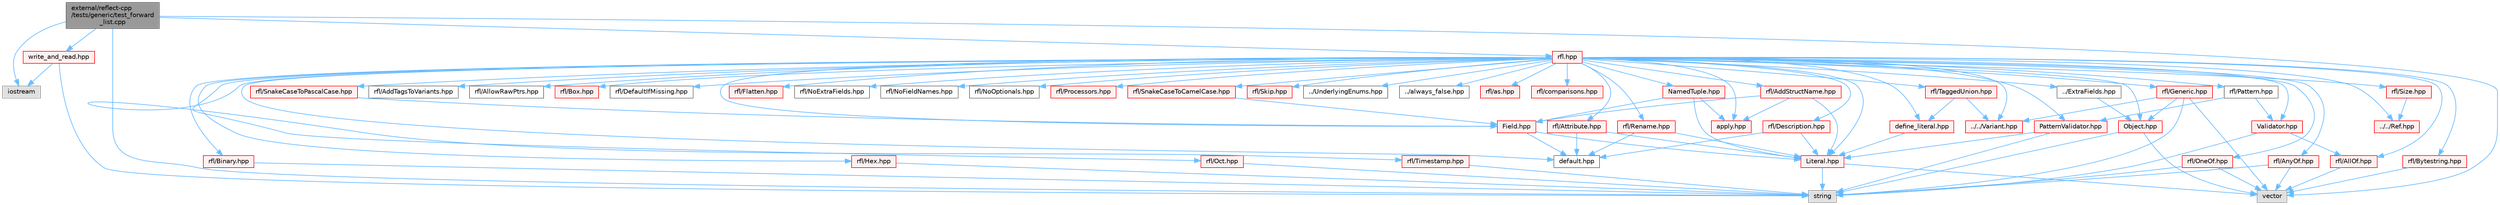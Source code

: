 digraph "external/reflect-cpp/tests/generic/test_forward_list.cpp"
{
 // LATEX_PDF_SIZE
  bgcolor="transparent";
  edge [fontname=Helvetica,fontsize=10,labelfontname=Helvetica,labelfontsize=10];
  node [fontname=Helvetica,fontsize=10,shape=box,height=0.2,width=0.4];
  Node1 [id="Node000001",label="external/reflect-cpp\l/tests/generic/test_forward\l_list.cpp",height=0.2,width=0.4,color="gray40", fillcolor="grey60", style="filled", fontcolor="black",tooltip=" "];
  Node1 -> Node2 [id="edge97_Node000001_Node000002",color="steelblue1",style="solid",tooltip=" "];
  Node2 [id="Node000002",label="iostream",height=0.2,width=0.4,color="grey60", fillcolor="#E0E0E0", style="filled",tooltip=" "];
  Node1 -> Node3 [id="edge98_Node000001_Node000003",color="steelblue1",style="solid",tooltip=" "];
  Node3 [id="Node000003",label="rfl.hpp",height=0.2,width=0.4,color="red", fillcolor="#FFF0F0", style="filled",URL="$rfl_8hpp.html",tooltip=" "];
  Node3 -> Node4 [id="edge99_Node000003_Node000004",color="steelblue1",style="solid",tooltip=" "];
  Node4 [id="Node000004",label="rfl/AddStructName.hpp",height=0.2,width=0.4,color="red", fillcolor="#FFF0F0", style="filled",URL="$_add_struct_name_8hpp.html",tooltip=" "];
  Node4 -> Node6 [id="edge100_Node000004_Node000006",color="steelblue1",style="solid",tooltip=" "];
  Node6 [id="Node000006",label="Field.hpp",height=0.2,width=0.4,color="red", fillcolor="#FFF0F0", style="filled",URL="$_field_8hpp.html",tooltip=" "];
  Node6 -> Node11 [id="edge101_Node000006_Node000011",color="steelblue1",style="solid",tooltip=" "];
  Node11 [id="Node000011",label="Literal.hpp",height=0.2,width=0.4,color="red", fillcolor="#FFF0F0", style="filled",URL="$_literal_8hpp.html",tooltip=" "];
  Node11 -> Node15 [id="edge102_Node000011_Node000015",color="steelblue1",style="solid",tooltip=" "];
  Node15 [id="Node000015",label="string",height=0.2,width=0.4,color="grey60", fillcolor="#E0E0E0", style="filled",tooltip=" "];
  Node11 -> Node16 [id="edge103_Node000011_Node000016",color="steelblue1",style="solid",tooltip=" "];
  Node16 [id="Node000016",label="vector",height=0.2,width=0.4,color="grey60", fillcolor="#E0E0E0", style="filled",tooltip=" "];
  Node6 -> Node32 [id="edge104_Node000006_Node000032",color="steelblue1",style="solid",tooltip=" "];
  Node32 [id="Node000032",label="default.hpp",height=0.2,width=0.4,color="grey40", fillcolor="white", style="filled",URL="$default_8hpp.html",tooltip=" "];
  Node4 -> Node11 [id="edge105_Node000004_Node000011",color="steelblue1",style="solid",tooltip=" "];
  Node4 -> Node37 [id="edge106_Node000004_Node000037",color="steelblue1",style="solid",tooltip=" "];
  Node37 [id="Node000037",label="apply.hpp",height=0.2,width=0.4,color="red", fillcolor="#FFF0F0", style="filled",URL="$apply_8hpp.html",tooltip=" "];
  Node3 -> Node54 [id="edge107_Node000003_Node000054",color="steelblue1",style="solid",tooltip=" "];
  Node54 [id="Node000054",label="rfl/AddTagsToVariants.hpp",height=0.2,width=0.4,color="grey40", fillcolor="white", style="filled",URL="$_add_tags_to_variants_8hpp.html",tooltip=" "];
  Node3 -> Node55 [id="edge108_Node000003_Node000055",color="steelblue1",style="solid",tooltip=" "];
  Node55 [id="Node000055",label="rfl/AllOf.hpp",height=0.2,width=0.4,color="red", fillcolor="#FFF0F0", style="filled",URL="$_all_of_8hpp.html",tooltip=" "];
  Node55 -> Node16 [id="edge109_Node000055_Node000016",color="steelblue1",style="solid",tooltip=" "];
  Node3 -> Node64 [id="edge110_Node000003_Node000064",color="steelblue1",style="solid",tooltip=" "];
  Node64 [id="Node000064",label="rfl/AllowRawPtrs.hpp",height=0.2,width=0.4,color="grey40", fillcolor="white", style="filled",URL="$_allow_raw_ptrs_8hpp.html",tooltip=" "];
  Node3 -> Node65 [id="edge111_Node000003_Node000065",color="steelblue1",style="solid",tooltip=" "];
  Node65 [id="Node000065",label="rfl/AnyOf.hpp",height=0.2,width=0.4,color="red", fillcolor="#FFF0F0", style="filled",URL="$_any_of_8hpp.html",tooltip=" "];
  Node65 -> Node15 [id="edge112_Node000065_Node000015",color="steelblue1",style="solid",tooltip=" "];
  Node65 -> Node16 [id="edge113_Node000065_Node000016",color="steelblue1",style="solid",tooltip=" "];
  Node3 -> Node67 [id="edge114_Node000003_Node000067",color="steelblue1",style="solid",tooltip=" "];
  Node67 [id="Node000067",label="rfl/Attribute.hpp",height=0.2,width=0.4,color="red", fillcolor="#FFF0F0", style="filled",URL="$_attribute_8hpp.html",tooltip=" "];
  Node67 -> Node11 [id="edge115_Node000067_Node000011",color="steelblue1",style="solid",tooltip=" "];
  Node67 -> Node32 [id="edge116_Node000067_Node000032",color="steelblue1",style="solid",tooltip=" "];
  Node3 -> Node68 [id="edge117_Node000003_Node000068",color="steelblue1",style="solid",tooltip=" "];
  Node68 [id="Node000068",label="rfl/Binary.hpp",height=0.2,width=0.4,color="red", fillcolor="#FFF0F0", style="filled",URL="$_binary_8hpp.html",tooltip=" "];
  Node68 -> Node15 [id="edge118_Node000068_Node000015",color="steelblue1",style="solid",tooltip=" "];
  Node3 -> Node70 [id="edge119_Node000003_Node000070",color="steelblue1",style="solid",tooltip=" "];
  Node70 [id="Node000070",label="rfl/Box.hpp",height=0.2,width=0.4,color="red", fillcolor="#FFF0F0", style="filled",URL="$_box_8hpp.html",tooltip=" "];
  Node3 -> Node71 [id="edge120_Node000003_Node000071",color="steelblue1",style="solid",tooltip=" "];
  Node71 [id="Node000071",label="rfl/Bytestring.hpp",height=0.2,width=0.4,color="red", fillcolor="#FFF0F0", style="filled",URL="$_bytestring_8hpp.html",tooltip=" "];
  Node71 -> Node16 [id="edge121_Node000071_Node000016",color="steelblue1",style="solid",tooltip=" "];
  Node3 -> Node72 [id="edge122_Node000003_Node000072",color="steelblue1",style="solid",tooltip=" "];
  Node72 [id="Node000072",label="rfl/DefaultIfMissing.hpp",height=0.2,width=0.4,color="grey40", fillcolor="white", style="filled",URL="$_default_if_missing_8hpp.html",tooltip=" "];
  Node3 -> Node73 [id="edge123_Node000003_Node000073",color="steelblue1",style="solid",tooltip=" "];
  Node73 [id="Node000073",label="rfl/Description.hpp",height=0.2,width=0.4,color="red", fillcolor="#FFF0F0", style="filled",URL="$_description_8hpp.html",tooltip=" "];
  Node73 -> Node11 [id="edge124_Node000073_Node000011",color="steelblue1",style="solid",tooltip=" "];
  Node73 -> Node32 [id="edge125_Node000073_Node000032",color="steelblue1",style="solid",tooltip=" "];
  Node3 -> Node48 [id="edge126_Node000003_Node000048",color="steelblue1",style="solid",tooltip=" "];
  Node48 [id="Node000048",label="../ExtraFields.hpp",height=0.2,width=0.4,color="grey40", fillcolor="white", style="filled",URL="$_extra_fields_8hpp.html",tooltip=" "];
  Node48 -> Node49 [id="edge127_Node000048_Node000049",color="steelblue1",style="solid",tooltip=" "];
  Node49 [id="Node000049",label="Object.hpp",height=0.2,width=0.4,color="red", fillcolor="#FFF0F0", style="filled",URL="$_object_8hpp.html",tooltip=" "];
  Node49 -> Node15 [id="edge128_Node000049_Node000015",color="steelblue1",style="solid",tooltip=" "];
  Node49 -> Node16 [id="edge129_Node000049_Node000016",color="steelblue1",style="solid",tooltip=" "];
  Node3 -> Node6 [id="edge130_Node000003_Node000006",color="steelblue1",style="solid",tooltip=" "];
  Node3 -> Node74 [id="edge131_Node000003_Node000074",color="steelblue1",style="solid",tooltip=" "];
  Node74 [id="Node000074",label="rfl/Flatten.hpp",height=0.2,width=0.4,color="red", fillcolor="#FFF0F0", style="filled",URL="$_flatten_8hpp.html",tooltip=" "];
  Node3 -> Node75 [id="edge132_Node000003_Node000075",color="steelblue1",style="solid",tooltip=" "];
  Node75 [id="Node000075",label="rfl/Generic.hpp",height=0.2,width=0.4,color="red", fillcolor="#FFF0F0", style="filled",URL="$_generic_8hpp.html",tooltip=" "];
  Node75 -> Node15 [id="edge133_Node000075_Node000015",color="steelblue1",style="solid",tooltip=" "];
  Node75 -> Node16 [id="edge134_Node000075_Node000016",color="steelblue1",style="solid",tooltip=" "];
  Node75 -> Node49 [id="edge135_Node000075_Node000049",color="steelblue1",style="solid",tooltip=" "];
  Node75 -> Node59 [id="edge136_Node000075_Node000059",color="steelblue1",style="solid",tooltip=" "];
  Node59 [id="Node000059",label="../../Variant.hpp",height=0.2,width=0.4,color="red", fillcolor="#FFF0F0", style="filled",URL="$_variant_8hpp.html",tooltip=" "];
  Node3 -> Node77 [id="edge137_Node000003_Node000077",color="steelblue1",style="solid",tooltip=" "];
  Node77 [id="Node000077",label="rfl/Hex.hpp",height=0.2,width=0.4,color="red", fillcolor="#FFF0F0", style="filled",URL="$_hex_8hpp.html",tooltip=" "];
  Node77 -> Node15 [id="edge138_Node000077_Node000015",color="steelblue1",style="solid",tooltip=" "];
  Node3 -> Node11 [id="edge139_Node000003_Node000011",color="steelblue1",style="solid",tooltip=" "];
  Node3 -> Node42 [id="edge140_Node000003_Node000042",color="steelblue1",style="solid",tooltip=" "];
  Node42 [id="Node000042",label="NamedTuple.hpp",height=0.2,width=0.4,color="red", fillcolor="#FFF0F0", style="filled",URL="$_named_tuple_8hpp.html",tooltip=" "];
  Node42 -> Node6 [id="edge141_Node000042_Node000006",color="steelblue1",style="solid",tooltip=" "];
  Node42 -> Node11 [id="edge142_Node000042_Node000011",color="steelblue1",style="solid",tooltip=" "];
  Node42 -> Node37 [id="edge143_Node000042_Node000037",color="steelblue1",style="solid",tooltip=" "];
  Node3 -> Node78 [id="edge144_Node000003_Node000078",color="steelblue1",style="solid",tooltip=" "];
  Node78 [id="Node000078",label="rfl/NoExtraFields.hpp",height=0.2,width=0.4,color="grey40", fillcolor="white", style="filled",URL="$_no_extra_fields_8hpp.html",tooltip=" "];
  Node3 -> Node79 [id="edge145_Node000003_Node000079",color="steelblue1",style="solid",tooltip=" "];
  Node79 [id="Node000079",label="rfl/NoFieldNames.hpp",height=0.2,width=0.4,color="grey40", fillcolor="white", style="filled",URL="$_no_field_names_8hpp.html",tooltip=" "];
  Node3 -> Node80 [id="edge146_Node000003_Node000080",color="steelblue1",style="solid",tooltip=" "];
  Node80 [id="Node000080",label="rfl/NoOptionals.hpp",height=0.2,width=0.4,color="grey40", fillcolor="white", style="filled",URL="$_no_optionals_8hpp.html",tooltip=" "];
  Node3 -> Node49 [id="edge147_Node000003_Node000049",color="steelblue1",style="solid",tooltip=" "];
  Node3 -> Node81 [id="edge148_Node000003_Node000081",color="steelblue1",style="solid",tooltip=" "];
  Node81 [id="Node000081",label="rfl/Oct.hpp",height=0.2,width=0.4,color="red", fillcolor="#FFF0F0", style="filled",URL="$_oct_8hpp.html",tooltip=" "];
  Node81 -> Node15 [id="edge149_Node000081_Node000015",color="steelblue1",style="solid",tooltip=" "];
  Node3 -> Node83 [id="edge150_Node000003_Node000083",color="steelblue1",style="solid",tooltip=" "];
  Node83 [id="Node000083",label="rfl/OneOf.hpp",height=0.2,width=0.4,color="red", fillcolor="#FFF0F0", style="filled",URL="$_one_of_8hpp.html",tooltip=" "];
  Node83 -> Node15 [id="edge151_Node000083_Node000015",color="steelblue1",style="solid",tooltip=" "];
  Node83 -> Node16 [id="edge152_Node000083_Node000016",color="steelblue1",style="solid",tooltip=" "];
  Node3 -> Node84 [id="edge153_Node000003_Node000084",color="steelblue1",style="solid",tooltip=" "];
  Node84 [id="Node000084",label="rfl/Pattern.hpp",height=0.2,width=0.4,color="grey40", fillcolor="white", style="filled",URL="$_pattern_8hpp.html",tooltip=" "];
  Node84 -> Node85 [id="edge154_Node000084_Node000085",color="steelblue1",style="solid",tooltip=" "];
  Node85 [id="Node000085",label="PatternValidator.hpp",height=0.2,width=0.4,color="red", fillcolor="#FFF0F0", style="filled",URL="$_pattern_validator_8hpp.html",tooltip=" "];
  Node85 -> Node15 [id="edge155_Node000085_Node000015",color="steelblue1",style="solid",tooltip=" "];
  Node85 -> Node11 [id="edge156_Node000085_Node000011",color="steelblue1",style="solid",tooltip=" "];
  Node84 -> Node89 [id="edge157_Node000084_Node000089",color="steelblue1",style="solid",tooltip=" "];
  Node89 [id="Node000089",label="Validator.hpp",height=0.2,width=0.4,color="red", fillcolor="#FFF0F0", style="filled",URL="$_validator_8hpp.html",tooltip=" "];
  Node89 -> Node15 [id="edge158_Node000089_Node000015",color="steelblue1",style="solid",tooltip=" "];
  Node89 -> Node55 [id="edge159_Node000089_Node000055",color="steelblue1",style="solid",tooltip=" "];
  Node3 -> Node85 [id="edge160_Node000003_Node000085",color="steelblue1",style="solid",tooltip=" "];
  Node3 -> Node91 [id="edge161_Node000003_Node000091",color="steelblue1",style="solid",tooltip=" "];
  Node91 [id="Node000091",label="rfl/Processors.hpp",height=0.2,width=0.4,color="red", fillcolor="#FFF0F0", style="filled",URL="$_processors_8hpp.html",tooltip=" "];
  Node3 -> Node58 [id="edge162_Node000003_Node000058",color="steelblue1",style="solid",tooltip=" "];
  Node58 [id="Node000058",label="../../Ref.hpp",height=0.2,width=0.4,color="red", fillcolor="#FFF0F0", style="filled",URL="$_ref_8hpp.html",tooltip=" "];
  Node3 -> Node100 [id="edge163_Node000003_Node000100",color="steelblue1",style="solid",tooltip=" "];
  Node100 [id="Node000100",label="rfl/Rename.hpp",height=0.2,width=0.4,color="red", fillcolor="#FFF0F0", style="filled",URL="$_rename_8hpp.html",tooltip=" "];
  Node100 -> Node11 [id="edge164_Node000100_Node000011",color="steelblue1",style="solid",tooltip=" "];
  Node100 -> Node32 [id="edge165_Node000100_Node000032",color="steelblue1",style="solid",tooltip=" "];
  Node3 -> Node101 [id="edge166_Node000003_Node000101",color="steelblue1",style="solid",tooltip=" "];
  Node101 [id="Node000101",label="rfl/Size.hpp",height=0.2,width=0.4,color="red", fillcolor="#FFF0F0", style="filled",URL="$_size_8hpp.html",tooltip=" "];
  Node101 -> Node58 [id="edge167_Node000101_Node000058",color="steelblue1",style="solid",tooltip=" "];
  Node3 -> Node102 [id="edge168_Node000003_Node000102",color="steelblue1",style="solid",tooltip=" "];
  Node102 [id="Node000102",label="rfl/Skip.hpp",height=0.2,width=0.4,color="red", fillcolor="#FFF0F0", style="filled",URL="$_skip_8hpp.html",tooltip=" "];
  Node3 -> Node104 [id="edge169_Node000003_Node000104",color="steelblue1",style="solid",tooltip=" "];
  Node104 [id="Node000104",label="rfl/SnakeCaseToCamelCase.hpp",height=0.2,width=0.4,color="red", fillcolor="#FFF0F0", style="filled",URL="$_snake_case_to_camel_case_8hpp.html",tooltip=" "];
  Node104 -> Node6 [id="edge170_Node000104_Node000006",color="steelblue1",style="solid",tooltip=" "];
  Node3 -> Node107 [id="edge171_Node000003_Node000107",color="steelblue1",style="solid",tooltip=" "];
  Node107 [id="Node000107",label="rfl/SnakeCaseToPascalCase.hpp",height=0.2,width=0.4,color="red", fillcolor="#FFF0F0", style="filled",URL="$_snake_case_to_pascal_case_8hpp.html",tooltip=" "];
  Node107 -> Node6 [id="edge172_Node000107_Node000006",color="steelblue1",style="solid",tooltip=" "];
  Node3 -> Node108 [id="edge173_Node000003_Node000108",color="steelblue1",style="solid",tooltip=" "];
  Node108 [id="Node000108",label="rfl/TaggedUnion.hpp",height=0.2,width=0.4,color="red", fillcolor="#FFF0F0", style="filled",URL="$_tagged_union_8hpp.html",tooltip=" "];
  Node108 -> Node59 [id="edge174_Node000108_Node000059",color="steelblue1",style="solid",tooltip=" "];
  Node108 -> Node109 [id="edge175_Node000108_Node000109",color="steelblue1",style="solid",tooltip=" "];
  Node109 [id="Node000109",label="define_literal.hpp",height=0.2,width=0.4,color="red", fillcolor="#FFF0F0", style="filled",URL="$define__literal_8hpp.html",tooltip=" "];
  Node109 -> Node11 [id="edge176_Node000109_Node000011",color="steelblue1",style="solid",tooltip=" "];
  Node3 -> Node150 [id="edge177_Node000003_Node000150",color="steelblue1",style="solid",tooltip=" "];
  Node150 [id="Node000150",label="rfl/Timestamp.hpp",height=0.2,width=0.4,color="red", fillcolor="#FFF0F0", style="filled",URL="$_timestamp_8hpp.html",tooltip=" "];
  Node150 -> Node15 [id="edge178_Node000150_Node000015",color="steelblue1",style="solid",tooltip=" "];
  Node3 -> Node99 [id="edge179_Node000003_Node000099",color="steelblue1",style="solid",tooltip=" "];
  Node99 [id="Node000099",label="../UnderlyingEnums.hpp",height=0.2,width=0.4,color="grey40", fillcolor="white", style="filled",URL="$_underlying_enums_8hpp.html",tooltip=" "];
  Node3 -> Node89 [id="edge180_Node000003_Node000089",color="steelblue1",style="solid",tooltip=" "];
  Node3 -> Node59 [id="edge181_Node000003_Node000059",color="steelblue1",style="solid",tooltip=" "];
  Node3 -> Node116 [id="edge182_Node000003_Node000116",color="steelblue1",style="solid",tooltip=" "];
  Node116 [id="Node000116",label="../always_false.hpp",height=0.2,width=0.4,color="grey40", fillcolor="white", style="filled",URL="$always__false_8hpp.html",tooltip=" "];
  Node3 -> Node37 [id="edge183_Node000003_Node000037",color="steelblue1",style="solid",tooltip=" "];
  Node3 -> Node153 [id="edge184_Node000003_Node000153",color="steelblue1",style="solid",tooltip=" "];
  Node153 [id="Node000153",label="rfl/as.hpp",height=0.2,width=0.4,color="red", fillcolor="#FFF0F0", style="filled",URL="$as_8hpp.html",tooltip=" "];
  Node3 -> Node163 [id="edge185_Node000003_Node000163",color="steelblue1",style="solid",tooltip=" "];
  Node163 [id="Node000163",label="rfl/comparisons.hpp",height=0.2,width=0.4,color="red", fillcolor="#FFF0F0", style="filled",URL="$comparisons_8hpp.html",tooltip=" "];
  Node3 -> Node32 [id="edge186_Node000003_Node000032",color="steelblue1",style="solid",tooltip=" "];
  Node3 -> Node109 [id="edge187_Node000003_Node000109",color="steelblue1",style="solid",tooltip=" "];
  Node1 -> Node15 [id="edge188_Node000001_Node000015",color="steelblue1",style="solid",tooltip=" "];
  Node1 -> Node16 [id="edge189_Node000001_Node000016",color="steelblue1",style="solid",tooltip=" "];
  Node1 -> Node296 [id="edge190_Node000001_Node000296",color="steelblue1",style="solid",tooltip=" "];
  Node296 [id="Node000296",label="write_and_read.hpp",height=0.2,width=0.4,color="red", fillcolor="#FFF0F0", style="filled",URL="$generic_2write__and__read_8hpp.html",tooltip=" "];
  Node296 -> Node2 [id="edge191_Node000296_Node000002",color="steelblue1",style="solid",tooltip=" "];
  Node296 -> Node15 [id="edge192_Node000296_Node000015",color="steelblue1",style="solid",tooltip=" "];
}
